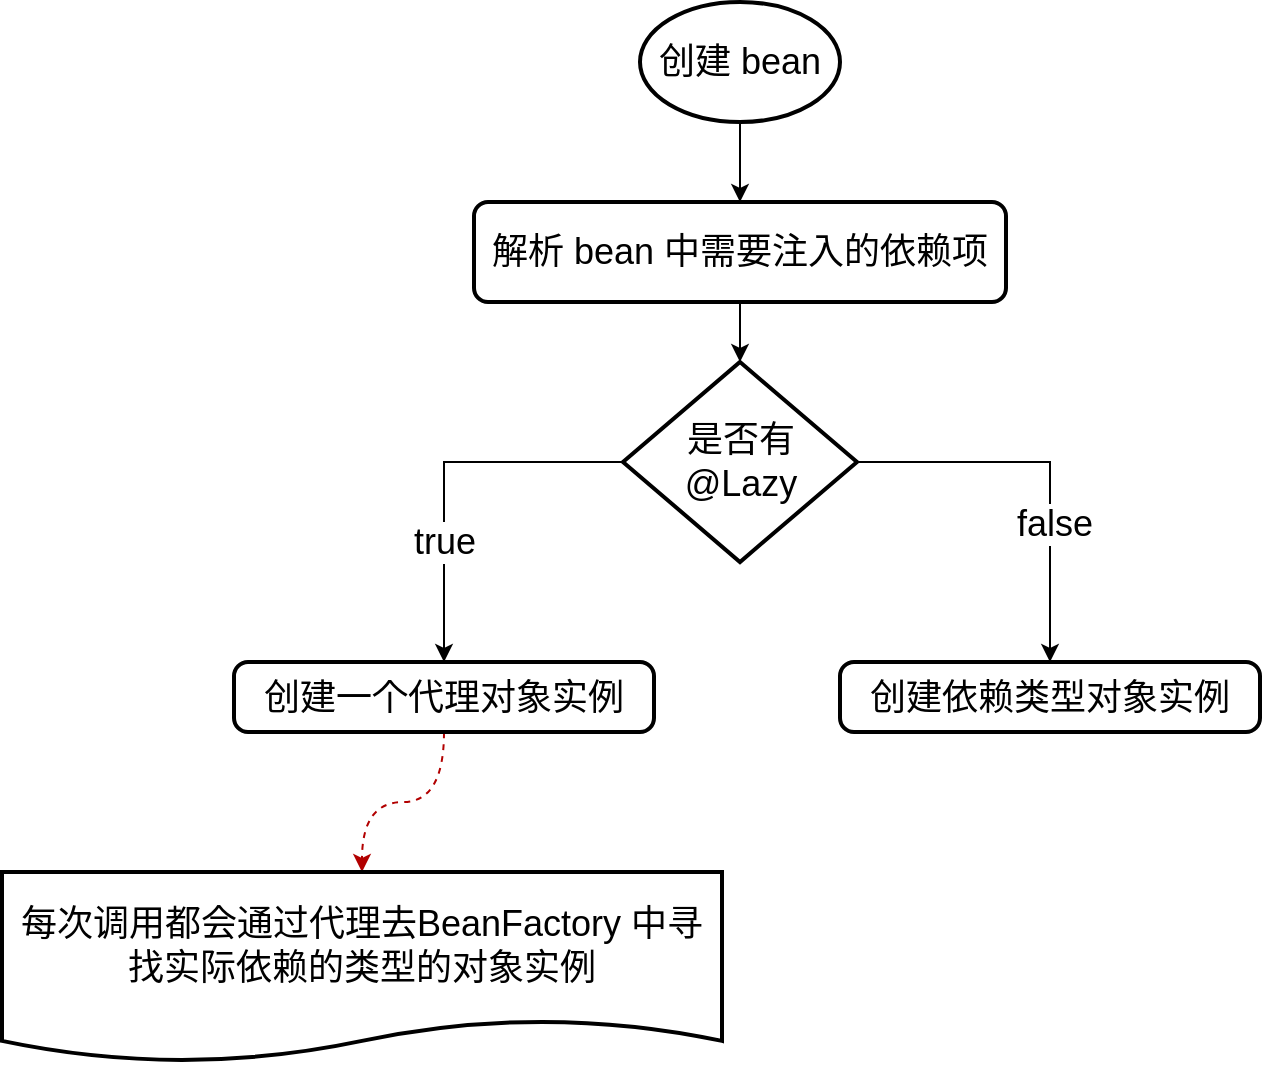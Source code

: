 <mxfile version="20.8.13" type="github">
  <diagram name="第 1 页" id="l9vA3KBQarGEj7FZ-f7i">
    <mxGraphModel dx="1434" dy="796" grid="1" gridSize="10" guides="1" tooltips="1" connect="1" arrows="1" fold="1" page="1" pageScale="1" pageWidth="827" pageHeight="1169" math="0" shadow="0">
      <root>
        <mxCell id="0" />
        <mxCell id="1" parent="0" />
        <mxCell id="GxoUs-yNHwIrsyV0hJkM-3" style="edgeStyle=orthogonalEdgeStyle;rounded=0;orthogonalLoop=1;jettySize=auto;html=1;fontSize=18;" edge="1" parent="1" source="GxoUs-yNHwIrsyV0hJkM-1" target="GxoUs-yNHwIrsyV0hJkM-2">
          <mxGeometry relative="1" as="geometry" />
        </mxCell>
        <mxCell id="GxoUs-yNHwIrsyV0hJkM-1" value="&lt;font style=&quot;font-size: 18px;&quot;&gt;创建 bean&lt;/font&gt;" style="strokeWidth=2;html=1;shape=mxgraph.flowchart.start_1;whiteSpace=wrap;" vertex="1" parent="1">
          <mxGeometry x="373" y="150" width="100" height="60" as="geometry" />
        </mxCell>
        <mxCell id="GxoUs-yNHwIrsyV0hJkM-5" style="edgeStyle=orthogonalEdgeStyle;rounded=0;orthogonalLoop=1;jettySize=auto;html=1;entryX=0.5;entryY=0;entryDx=0;entryDy=0;entryPerimeter=0;fontSize=18;" edge="1" parent="1" source="GxoUs-yNHwIrsyV0hJkM-2" target="GxoUs-yNHwIrsyV0hJkM-4">
          <mxGeometry relative="1" as="geometry" />
        </mxCell>
        <mxCell id="GxoUs-yNHwIrsyV0hJkM-2" value="解析 bean 中需要注入的依赖项" style="rounded=1;whiteSpace=wrap;html=1;absoluteArcSize=1;arcSize=14;strokeWidth=2;fontSize=18;" vertex="1" parent="1">
          <mxGeometry x="290" y="250" width="266" height="50" as="geometry" />
        </mxCell>
        <mxCell id="GxoUs-yNHwIrsyV0hJkM-8" value="true" style="edgeStyle=orthogonalEdgeStyle;rounded=0;orthogonalLoop=1;jettySize=auto;html=1;entryX=0.5;entryY=0;entryDx=0;entryDy=0;fontSize=18;exitX=0;exitY=0.5;exitDx=0;exitDy=0;exitPerimeter=0;" edge="1" parent="1" source="GxoUs-yNHwIrsyV0hJkM-4" target="GxoUs-yNHwIrsyV0hJkM-7">
          <mxGeometry x="0.367" relative="1" as="geometry">
            <mxPoint as="offset" />
          </mxGeometry>
        </mxCell>
        <mxCell id="GxoUs-yNHwIrsyV0hJkM-10" value="false" style="edgeStyle=orthogonalEdgeStyle;rounded=0;orthogonalLoop=1;jettySize=auto;html=1;entryX=0.5;entryY=0;entryDx=0;entryDy=0;fontSize=18;exitX=1;exitY=0.5;exitDx=0;exitDy=0;exitPerimeter=0;" edge="1" parent="1" source="GxoUs-yNHwIrsyV0hJkM-4" target="GxoUs-yNHwIrsyV0hJkM-9">
          <mxGeometry x="0.287" y="2" relative="1" as="geometry">
            <mxPoint y="1" as="offset" />
          </mxGeometry>
        </mxCell>
        <mxCell id="GxoUs-yNHwIrsyV0hJkM-4" value="是否有&lt;br&gt;@Lazy" style="strokeWidth=2;html=1;shape=mxgraph.flowchart.decision;whiteSpace=wrap;fontSize=18;" vertex="1" parent="1">
          <mxGeometry x="364.5" y="330" width="117" height="100" as="geometry" />
        </mxCell>
        <mxCell id="GxoUs-yNHwIrsyV0hJkM-13" style="edgeStyle=orthogonalEdgeStyle;orthogonalLoop=1;jettySize=auto;html=1;entryX=0.5;entryY=0;entryDx=0;entryDy=0;fontSize=18;curved=1;fillColor=#e51400;strokeColor=#B20000;dashed=1;" edge="1" parent="1" source="GxoUs-yNHwIrsyV0hJkM-7" target="GxoUs-yNHwIrsyV0hJkM-12">
          <mxGeometry relative="1" as="geometry" />
        </mxCell>
        <mxCell id="GxoUs-yNHwIrsyV0hJkM-7" value="创建一个代理对象实例" style="rounded=1;whiteSpace=wrap;html=1;absoluteArcSize=1;arcSize=14;strokeWidth=2;fontSize=18;" vertex="1" parent="1">
          <mxGeometry x="170" y="480" width="210" height="35" as="geometry" />
        </mxCell>
        <mxCell id="GxoUs-yNHwIrsyV0hJkM-9" value="创建依赖类型对象实例" style="rounded=1;whiteSpace=wrap;html=1;absoluteArcSize=1;arcSize=14;strokeWidth=2;fontSize=18;" vertex="1" parent="1">
          <mxGeometry x="473" y="480" width="210" height="35" as="geometry" />
        </mxCell>
        <mxCell id="GxoUs-yNHwIrsyV0hJkM-12" value="每次调用都会通过代理去BeanFactory 中寻找实际依赖的类型的对象实例" style="shape=document;whiteSpace=wrap;html=1;boundedLbl=1;fontSize=18;rounded=1;arcSize=14;strokeWidth=2;size=0.222;" vertex="1" parent="1">
          <mxGeometry x="54" y="585" width="360" height="95" as="geometry" />
        </mxCell>
      </root>
    </mxGraphModel>
  </diagram>
</mxfile>
